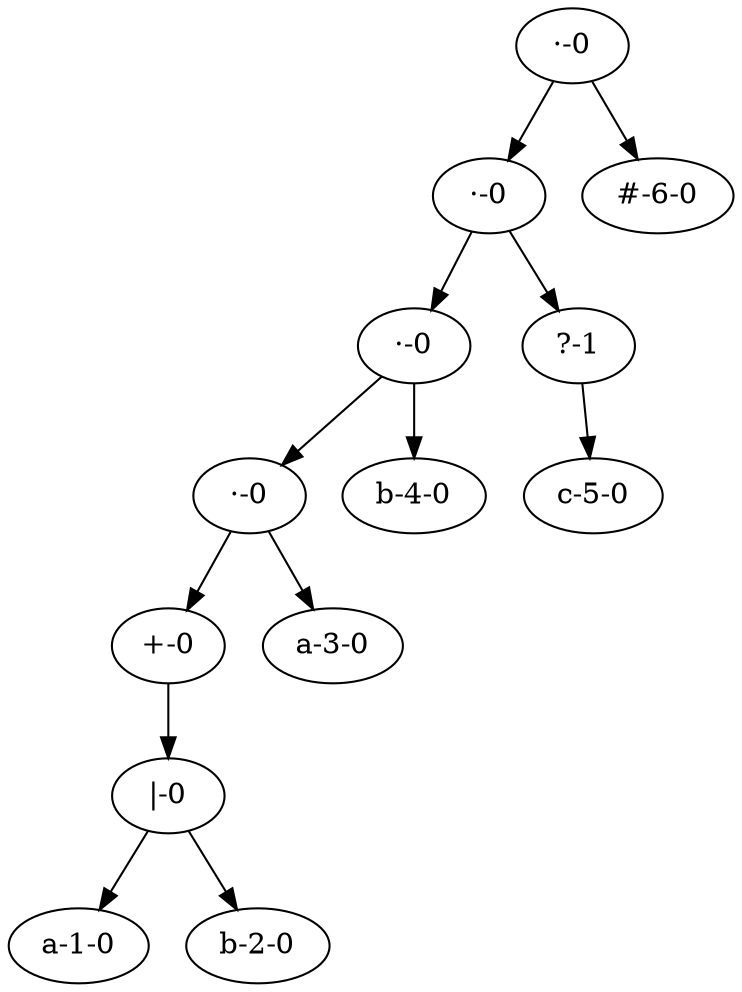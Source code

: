 digraph "Arbol Sintatico" {
n12 [label="·-0"];
n12 -> n10;
n10 [label="·-0"];
n10 -> n7;
n7 [label="·-0"];
n7 -> n5;
n5 [label="·-0"];
n5 -> n3;
n3 [label="+-0"];
n3 -> n2;
n2 [label="|-0"];
n2 -> n0;
n0 [label="a-1-0"];
n2 -> n1;
n1 [label="b-2-0"];
n5 -> n4;
n4 [label="a-3-0"];
n7 -> n6;
n6 [label="b-4-0"];
n10 -> n9;
n9 [label="?-1"];
n9 -> n8;
n8 [label="c-5-0"];
n12 -> n11;
n11 [label="#-6-0"];

}
